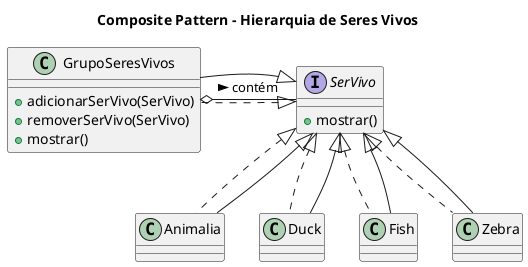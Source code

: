 @startuml
title: Composite Pattern - Hierarquia de Seres Vivos

' Definição do Componente
interface SerVivo {
    +mostrar()
}

' Folhas (Leafs) - Seres individuais
class Animalia implements SerVivo
class Duck implements SerVivo
class Fish implements SerVivo
class Zebra implements SerVivo

' Composto (Composite) - Grupo de Seres Vivos
class GrupoSeresVivos implements SerVivo {
    +adicionarSerVivo(SerVivo)
    +removerSerVivo(SerVivo)
    +mostrar()
}

' Relações do padrão Composite
SerVivo <|-- Animalia
SerVivo <|-- Duck
SerVivo <|-- Fish
SerVivo <|-- Zebra
SerVivo <|-- GrupoSeresVivos

GrupoSeresVivos o- SerVivo : contém >

@enduml
